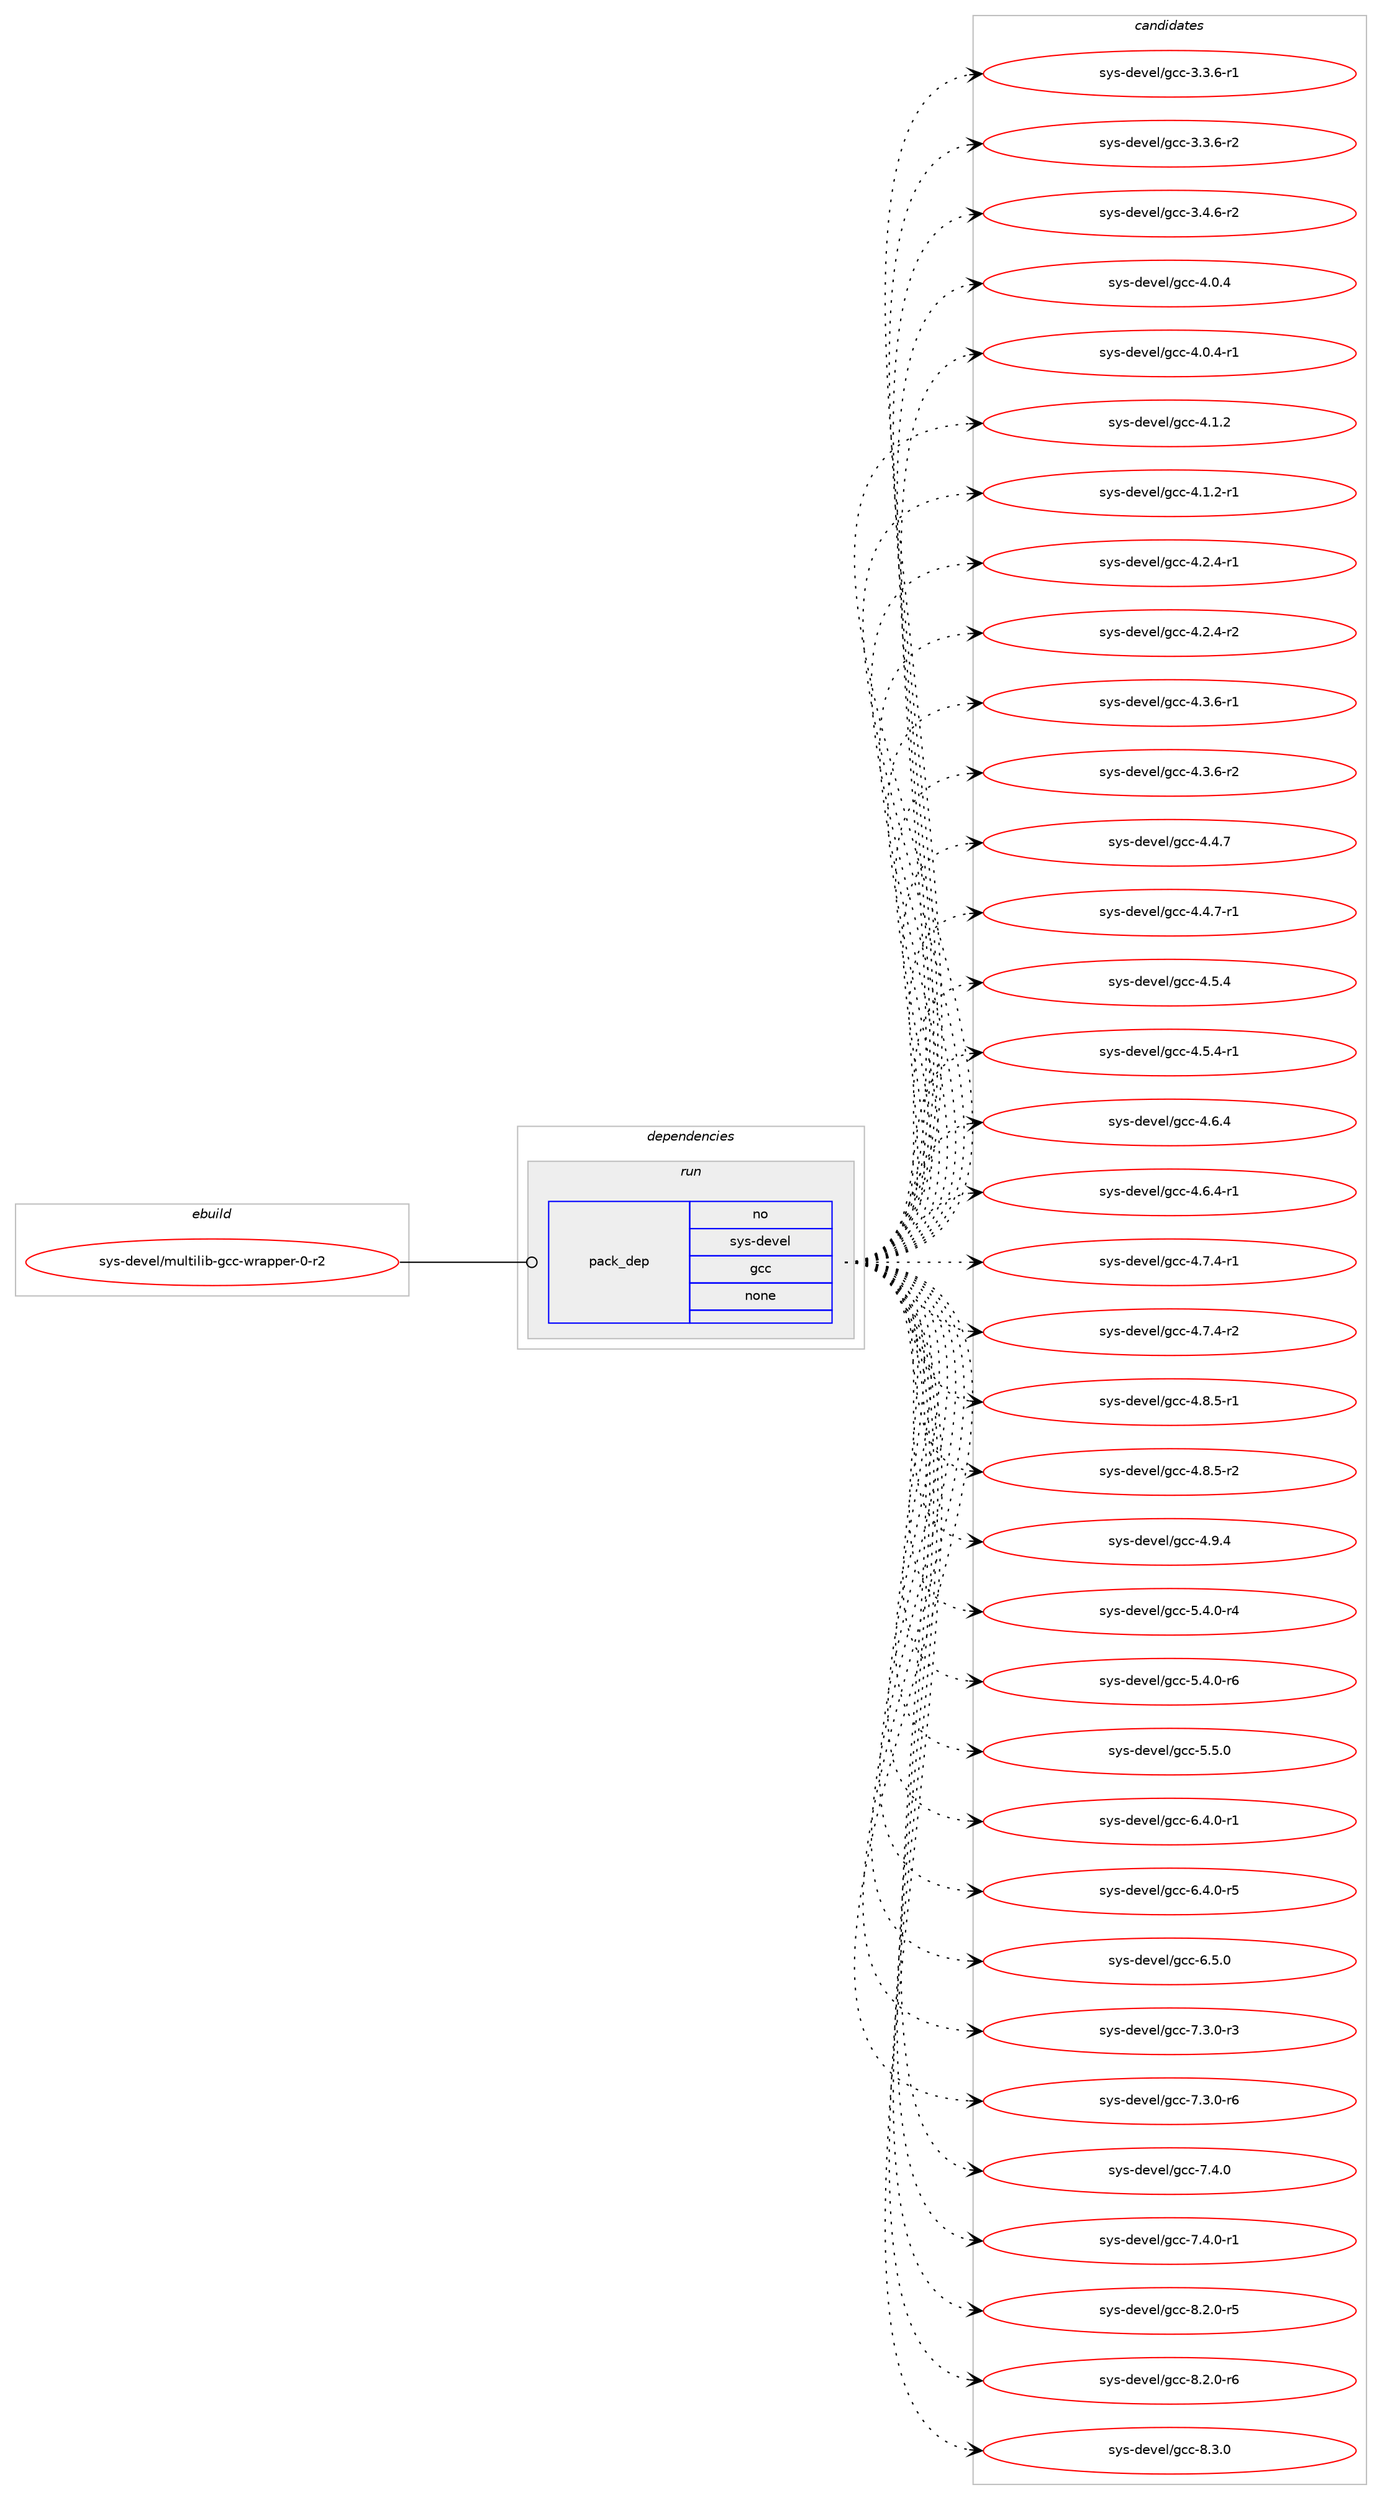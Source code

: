 digraph prolog {

# *************
# Graph options
# *************

newrank=true;
concentrate=true;
compound=true;
graph [rankdir=LR,fontname=Helvetica,fontsize=10,ranksep=1.5];#, ranksep=2.5, nodesep=0.2];
edge  [arrowhead=vee];
node  [fontname=Helvetica,fontsize=10];

# **********
# The ebuild
# **********

subgraph cluster_leftcol {
color=gray;
rank=same;
label=<<i>ebuild</i>>;
id [label="sys-devel/multilib-gcc-wrapper-0-r2", color=red, width=4, href="../sys-devel/multilib-gcc-wrapper-0-r2.svg"];
}

# ****************
# The dependencies
# ****************

subgraph cluster_midcol {
color=gray;
label=<<i>dependencies</i>>;
subgraph cluster_compile {
fillcolor="#eeeeee";
style=filled;
label=<<i>compile</i>>;
}
subgraph cluster_compileandrun {
fillcolor="#eeeeee";
style=filled;
label=<<i>compile and run</i>>;
}
subgraph cluster_run {
fillcolor="#eeeeee";
style=filled;
label=<<i>run</i>>;
subgraph pack1241468 {
dependency1730013 [label=<<TABLE BORDER="0" CELLBORDER="1" CELLSPACING="0" CELLPADDING="4" WIDTH="220"><TR><TD ROWSPAN="6" CELLPADDING="30">pack_dep</TD></TR><TR><TD WIDTH="110">no</TD></TR><TR><TD>sys-devel</TD></TR><TR><TD>gcc</TD></TR><TR><TD>none</TD></TR><TR><TD></TD></TR></TABLE>>, shape=none, color=blue];
}
id:e -> dependency1730013:w [weight=20,style="solid",arrowhead="odot"];
}
}

# **************
# The candidates
# **************

subgraph cluster_choices {
rank=same;
color=gray;
label=<<i>candidates</i>>;

subgraph choice1241468 {
color=black;
nodesep=1;
choice115121115451001011181011084710399994551465146544511449 [label="sys-devel/gcc-3.3.6-r1", color=red, width=4,href="../sys-devel/gcc-3.3.6-r1.svg"];
choice115121115451001011181011084710399994551465146544511450 [label="sys-devel/gcc-3.3.6-r2", color=red, width=4,href="../sys-devel/gcc-3.3.6-r2.svg"];
choice115121115451001011181011084710399994551465246544511450 [label="sys-devel/gcc-3.4.6-r2", color=red, width=4,href="../sys-devel/gcc-3.4.6-r2.svg"];
choice11512111545100101118101108471039999455246484652 [label="sys-devel/gcc-4.0.4", color=red, width=4,href="../sys-devel/gcc-4.0.4.svg"];
choice115121115451001011181011084710399994552464846524511449 [label="sys-devel/gcc-4.0.4-r1", color=red, width=4,href="../sys-devel/gcc-4.0.4-r1.svg"];
choice11512111545100101118101108471039999455246494650 [label="sys-devel/gcc-4.1.2", color=red, width=4,href="../sys-devel/gcc-4.1.2.svg"];
choice115121115451001011181011084710399994552464946504511449 [label="sys-devel/gcc-4.1.2-r1", color=red, width=4,href="../sys-devel/gcc-4.1.2-r1.svg"];
choice115121115451001011181011084710399994552465046524511449 [label="sys-devel/gcc-4.2.4-r1", color=red, width=4,href="../sys-devel/gcc-4.2.4-r1.svg"];
choice115121115451001011181011084710399994552465046524511450 [label="sys-devel/gcc-4.2.4-r2", color=red, width=4,href="../sys-devel/gcc-4.2.4-r2.svg"];
choice115121115451001011181011084710399994552465146544511449 [label="sys-devel/gcc-4.3.6-r1", color=red, width=4,href="../sys-devel/gcc-4.3.6-r1.svg"];
choice115121115451001011181011084710399994552465146544511450 [label="sys-devel/gcc-4.3.6-r2", color=red, width=4,href="../sys-devel/gcc-4.3.6-r2.svg"];
choice11512111545100101118101108471039999455246524655 [label="sys-devel/gcc-4.4.7", color=red, width=4,href="../sys-devel/gcc-4.4.7.svg"];
choice115121115451001011181011084710399994552465246554511449 [label="sys-devel/gcc-4.4.7-r1", color=red, width=4,href="../sys-devel/gcc-4.4.7-r1.svg"];
choice11512111545100101118101108471039999455246534652 [label="sys-devel/gcc-4.5.4", color=red, width=4,href="../sys-devel/gcc-4.5.4.svg"];
choice115121115451001011181011084710399994552465346524511449 [label="sys-devel/gcc-4.5.4-r1", color=red, width=4,href="../sys-devel/gcc-4.5.4-r1.svg"];
choice11512111545100101118101108471039999455246544652 [label="sys-devel/gcc-4.6.4", color=red, width=4,href="../sys-devel/gcc-4.6.4.svg"];
choice115121115451001011181011084710399994552465446524511449 [label="sys-devel/gcc-4.6.4-r1", color=red, width=4,href="../sys-devel/gcc-4.6.4-r1.svg"];
choice115121115451001011181011084710399994552465546524511449 [label="sys-devel/gcc-4.7.4-r1", color=red, width=4,href="../sys-devel/gcc-4.7.4-r1.svg"];
choice115121115451001011181011084710399994552465546524511450 [label="sys-devel/gcc-4.7.4-r2", color=red, width=4,href="../sys-devel/gcc-4.7.4-r2.svg"];
choice115121115451001011181011084710399994552465646534511449 [label="sys-devel/gcc-4.8.5-r1", color=red, width=4,href="../sys-devel/gcc-4.8.5-r1.svg"];
choice115121115451001011181011084710399994552465646534511450 [label="sys-devel/gcc-4.8.5-r2", color=red, width=4,href="../sys-devel/gcc-4.8.5-r2.svg"];
choice11512111545100101118101108471039999455246574652 [label="sys-devel/gcc-4.9.4", color=red, width=4,href="../sys-devel/gcc-4.9.4.svg"];
choice115121115451001011181011084710399994553465246484511452 [label="sys-devel/gcc-5.4.0-r4", color=red, width=4,href="../sys-devel/gcc-5.4.0-r4.svg"];
choice115121115451001011181011084710399994553465246484511454 [label="sys-devel/gcc-5.4.0-r6", color=red, width=4,href="../sys-devel/gcc-5.4.0-r6.svg"];
choice11512111545100101118101108471039999455346534648 [label="sys-devel/gcc-5.5.0", color=red, width=4,href="../sys-devel/gcc-5.5.0.svg"];
choice115121115451001011181011084710399994554465246484511449 [label="sys-devel/gcc-6.4.0-r1", color=red, width=4,href="../sys-devel/gcc-6.4.0-r1.svg"];
choice115121115451001011181011084710399994554465246484511453 [label="sys-devel/gcc-6.4.0-r5", color=red, width=4,href="../sys-devel/gcc-6.4.0-r5.svg"];
choice11512111545100101118101108471039999455446534648 [label="sys-devel/gcc-6.5.0", color=red, width=4,href="../sys-devel/gcc-6.5.0.svg"];
choice115121115451001011181011084710399994555465146484511451 [label="sys-devel/gcc-7.3.0-r3", color=red, width=4,href="../sys-devel/gcc-7.3.0-r3.svg"];
choice115121115451001011181011084710399994555465146484511454 [label="sys-devel/gcc-7.3.0-r6", color=red, width=4,href="../sys-devel/gcc-7.3.0-r6.svg"];
choice11512111545100101118101108471039999455546524648 [label="sys-devel/gcc-7.4.0", color=red, width=4,href="../sys-devel/gcc-7.4.0.svg"];
choice115121115451001011181011084710399994555465246484511449 [label="sys-devel/gcc-7.4.0-r1", color=red, width=4,href="../sys-devel/gcc-7.4.0-r1.svg"];
choice115121115451001011181011084710399994556465046484511453 [label="sys-devel/gcc-8.2.0-r5", color=red, width=4,href="../sys-devel/gcc-8.2.0-r5.svg"];
choice115121115451001011181011084710399994556465046484511454 [label="sys-devel/gcc-8.2.0-r6", color=red, width=4,href="../sys-devel/gcc-8.2.0-r6.svg"];
choice11512111545100101118101108471039999455646514648 [label="sys-devel/gcc-8.3.0", color=red, width=4,href="../sys-devel/gcc-8.3.0.svg"];
dependency1730013:e -> choice115121115451001011181011084710399994551465146544511449:w [style=dotted,weight="100"];
dependency1730013:e -> choice115121115451001011181011084710399994551465146544511450:w [style=dotted,weight="100"];
dependency1730013:e -> choice115121115451001011181011084710399994551465246544511450:w [style=dotted,weight="100"];
dependency1730013:e -> choice11512111545100101118101108471039999455246484652:w [style=dotted,weight="100"];
dependency1730013:e -> choice115121115451001011181011084710399994552464846524511449:w [style=dotted,weight="100"];
dependency1730013:e -> choice11512111545100101118101108471039999455246494650:w [style=dotted,weight="100"];
dependency1730013:e -> choice115121115451001011181011084710399994552464946504511449:w [style=dotted,weight="100"];
dependency1730013:e -> choice115121115451001011181011084710399994552465046524511449:w [style=dotted,weight="100"];
dependency1730013:e -> choice115121115451001011181011084710399994552465046524511450:w [style=dotted,weight="100"];
dependency1730013:e -> choice115121115451001011181011084710399994552465146544511449:w [style=dotted,weight="100"];
dependency1730013:e -> choice115121115451001011181011084710399994552465146544511450:w [style=dotted,weight="100"];
dependency1730013:e -> choice11512111545100101118101108471039999455246524655:w [style=dotted,weight="100"];
dependency1730013:e -> choice115121115451001011181011084710399994552465246554511449:w [style=dotted,weight="100"];
dependency1730013:e -> choice11512111545100101118101108471039999455246534652:w [style=dotted,weight="100"];
dependency1730013:e -> choice115121115451001011181011084710399994552465346524511449:w [style=dotted,weight="100"];
dependency1730013:e -> choice11512111545100101118101108471039999455246544652:w [style=dotted,weight="100"];
dependency1730013:e -> choice115121115451001011181011084710399994552465446524511449:w [style=dotted,weight="100"];
dependency1730013:e -> choice115121115451001011181011084710399994552465546524511449:w [style=dotted,weight="100"];
dependency1730013:e -> choice115121115451001011181011084710399994552465546524511450:w [style=dotted,weight="100"];
dependency1730013:e -> choice115121115451001011181011084710399994552465646534511449:w [style=dotted,weight="100"];
dependency1730013:e -> choice115121115451001011181011084710399994552465646534511450:w [style=dotted,weight="100"];
dependency1730013:e -> choice11512111545100101118101108471039999455246574652:w [style=dotted,weight="100"];
dependency1730013:e -> choice115121115451001011181011084710399994553465246484511452:w [style=dotted,weight="100"];
dependency1730013:e -> choice115121115451001011181011084710399994553465246484511454:w [style=dotted,weight="100"];
dependency1730013:e -> choice11512111545100101118101108471039999455346534648:w [style=dotted,weight="100"];
dependency1730013:e -> choice115121115451001011181011084710399994554465246484511449:w [style=dotted,weight="100"];
dependency1730013:e -> choice115121115451001011181011084710399994554465246484511453:w [style=dotted,weight="100"];
dependency1730013:e -> choice11512111545100101118101108471039999455446534648:w [style=dotted,weight="100"];
dependency1730013:e -> choice115121115451001011181011084710399994555465146484511451:w [style=dotted,weight="100"];
dependency1730013:e -> choice115121115451001011181011084710399994555465146484511454:w [style=dotted,weight="100"];
dependency1730013:e -> choice11512111545100101118101108471039999455546524648:w [style=dotted,weight="100"];
dependency1730013:e -> choice115121115451001011181011084710399994555465246484511449:w [style=dotted,weight="100"];
dependency1730013:e -> choice115121115451001011181011084710399994556465046484511453:w [style=dotted,weight="100"];
dependency1730013:e -> choice115121115451001011181011084710399994556465046484511454:w [style=dotted,weight="100"];
dependency1730013:e -> choice11512111545100101118101108471039999455646514648:w [style=dotted,weight="100"];
}
}

}
